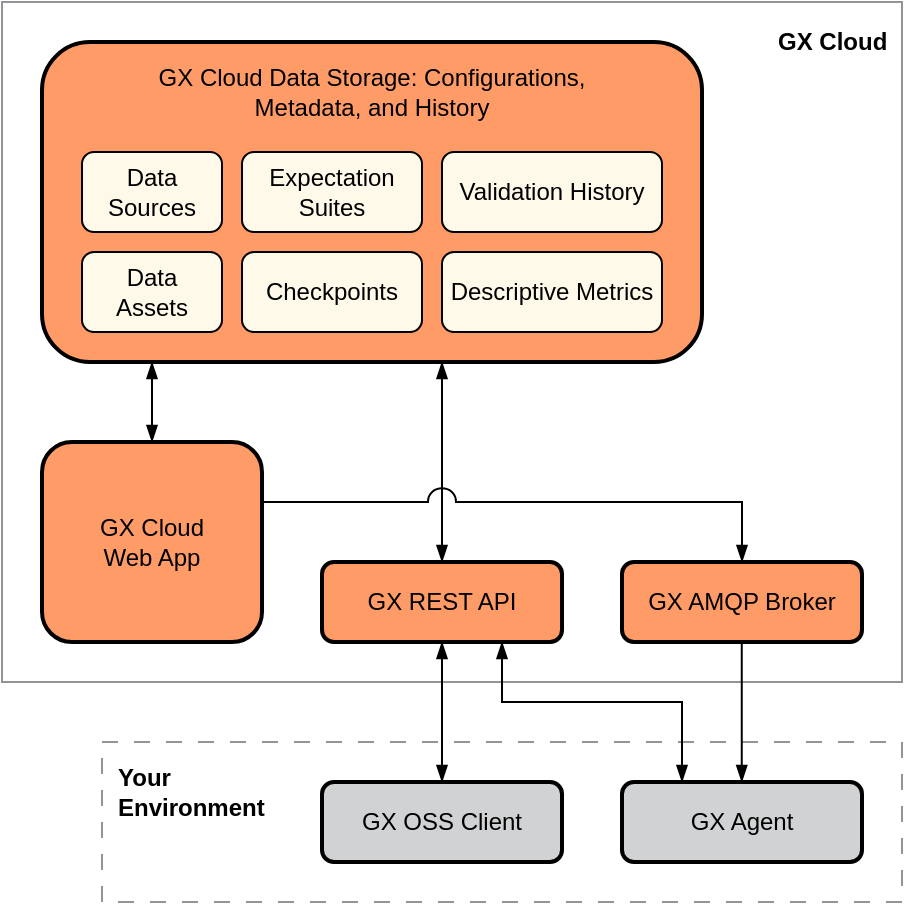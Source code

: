 <mxfile version="22.0.8" type="device" pages="4">
  <diagram id="4rBeRc0VbkWU1G6_L1bp" name="gx-cloud-architecture">
    <mxGraphModel dx="1606" dy="1105" grid="1" gridSize="10" guides="1" tooltips="1" connect="1" arrows="1" fold="1" page="1" pageScale="1" pageWidth="1100" pageHeight="850" math="0" shadow="0">
      <root>
        <mxCell id="0" />
        <mxCell id="1" parent="0" />
        <mxCell id="TUDYuU7qML7kbOazX5dM-1" value="" style="rounded=0;whiteSpace=wrap;html=1;strokeColor=#929497;fillColor=none;dashed=1;perimeterSpacing=0;dashPattern=8 8;" vertex="1" parent="1">
          <mxGeometry x="260" y="410" width="400" height="80" as="geometry" />
        </mxCell>
        <mxCell id="TUDYuU7qML7kbOazX5dM-2" value="" style="rounded=0;whiteSpace=wrap;html=1;strokeColor=#929497;fillColor=none;" vertex="1" parent="1">
          <mxGeometry x="210" y="40" width="450" height="340" as="geometry" />
        </mxCell>
        <mxCell id="TUDYuU7qML7kbOazX5dM-3" value="" style="rounded=1;whiteSpace=wrap;html=1;strokeWidth=2;fillColor=#FF9B67;" vertex="1" parent="1">
          <mxGeometry x="230" y="60" width="330" height="160" as="geometry" />
        </mxCell>
        <mxCell id="TUDYuU7qML7kbOazX5dM-4" value="" style="rounded=1;whiteSpace=wrap;html=1;glass=0;strokeWidth=2;fillColor=#D0D2D3;" vertex="1" parent="1">
          <mxGeometry x="520" y="430" width="120" height="40" as="geometry" />
        </mxCell>
        <mxCell id="TUDYuU7qML7kbOazX5dM-5" value="GX Agent" style="text;html=1;strokeColor=none;fillColor=none;align=center;verticalAlign=middle;whiteSpace=wrap;rounded=0;" vertex="1" parent="1">
          <mxGeometry x="525" y="435" width="110" height="30" as="geometry" />
        </mxCell>
        <mxCell id="TUDYuU7qML7kbOazX5dM-6" value="" style="rounded=1;whiteSpace=wrap;html=1;fillColor=#d0d2d3;strokeWidth=2;" vertex="1" parent="1">
          <mxGeometry x="370" y="430" width="120" height="40" as="geometry" />
        </mxCell>
        <mxCell id="TUDYuU7qML7kbOazX5dM-7" value="GX OSS Client" style="text;html=1;strokeColor=none;fillColor=none;align=center;verticalAlign=middle;whiteSpace=wrap;rounded=0;" vertex="1" parent="1">
          <mxGeometry x="380" y="430" width="100" height="40" as="geometry" />
        </mxCell>
        <mxCell id="TUDYuU7qML7kbOazX5dM-8" value="GX Cloud Data Storage: Configurations, Metadata, and History" style="text;html=1;strokeColor=none;fillColor=none;align=center;verticalAlign=middle;whiteSpace=wrap;rounded=0;" vertex="1" parent="1">
          <mxGeometry x="265" y="60" width="260" height="50" as="geometry" />
        </mxCell>
        <mxCell id="TUDYuU7qML7kbOazX5dM-9" value="" style="rounded=1;whiteSpace=wrap;html=1;strokeWidth=2;fillColor=#FF9B67;" vertex="1" parent="1">
          <mxGeometry x="230" y="260" width="110" height="100" as="geometry" />
        </mxCell>
        <mxCell id="TUDYuU7qML7kbOazX5dM-10" value="GX Cloud&lt;br&gt;Web App" style="text;html=1;strokeColor=none;fillColor=none;align=center;verticalAlign=middle;whiteSpace=wrap;rounded=0;" vertex="1" parent="1">
          <mxGeometry x="235" y="285" width="100" height="50" as="geometry" />
        </mxCell>
        <mxCell id="TUDYuU7qML7kbOazX5dM-11" value="" style="rounded=1;whiteSpace=wrap;html=1;strokeWidth=2;fillColor=#FF9B67;" vertex="1" parent="1">
          <mxGeometry x="370" y="320" width="120" height="40" as="geometry" />
        </mxCell>
        <mxCell id="TUDYuU7qML7kbOazX5dM-12" value="" style="endArrow=blockThin;startArrow=blockThin;html=1;rounded=0;exitX=0.5;exitY=1;exitDx=0;exitDy=0;edgeStyle=orthogonalEdgeStyle;entryX=0.5;entryY=0;entryDx=0;entryDy=0;startFill=1;endFill=1;" edge="1" parent="1" source="TUDYuU7qML7kbOazX5dM-11" target="TUDYuU7qML7kbOazX5dM-6">
          <mxGeometry width="50" height="50" relative="1" as="geometry">
            <mxPoint x="280" y="629.5" as="sourcePoint" />
            <mxPoint x="370" y="430" as="targetPoint" />
            <Array as="points" />
          </mxGeometry>
        </mxCell>
        <mxCell id="TUDYuU7qML7kbOazX5dM-13" value="GX REST API" style="text;html=1;strokeColor=none;fillColor=none;align=center;verticalAlign=middle;whiteSpace=wrap;rounded=0;" vertex="1" parent="1">
          <mxGeometry x="385" y="325" width="90" height="30" as="geometry" />
        </mxCell>
        <mxCell id="TUDYuU7qML7kbOazX5dM-14" value="&lt;b&gt;GX Cloud&lt;/b&gt;" style="text;html=1;strokeColor=none;fillColor=none;align=left;verticalAlign=middle;whiteSpace=wrap;rounded=0;spacing=8;" vertex="1" parent="1">
          <mxGeometry x="590" y="40" width="70" height="40" as="geometry" />
        </mxCell>
        <mxCell id="TUDYuU7qML7kbOazX5dM-15" value="Data Sources" style="rounded=1;whiteSpace=wrap;html=1;fillColor=#fef9e9;" vertex="1" parent="1">
          <mxGeometry x="250" y="115" width="70" height="40" as="geometry" />
        </mxCell>
        <mxCell id="TUDYuU7qML7kbOazX5dM-16" value="Data&lt;br&gt;Assets" style="rounded=1;whiteSpace=wrap;html=1;fillColor=#FEF9E9;" vertex="1" parent="1">
          <mxGeometry x="250" y="165" width="70" height="40" as="geometry" />
        </mxCell>
        <mxCell id="TUDYuU7qML7kbOazX5dM-17" value="Checkpoints" style="rounded=1;whiteSpace=wrap;html=1;fillColor=#FEF9E9;" vertex="1" parent="1">
          <mxGeometry x="330" y="165" width="90" height="40" as="geometry" />
        </mxCell>
        <mxCell id="TUDYuU7qML7kbOazX5dM-18" value="Expectation Suites" style="rounded=1;whiteSpace=wrap;html=1;fillColor=#FEF9E9;" vertex="1" parent="1">
          <mxGeometry x="330" y="115" width="90" height="40" as="geometry" />
        </mxCell>
        <mxCell id="TUDYuU7qML7kbOazX5dM-19" value="Validation History" style="rounded=1;whiteSpace=wrap;html=1;fillColor=#FEF9E9;" vertex="1" parent="1">
          <mxGeometry x="430" y="115" width="110" height="40" as="geometry" />
        </mxCell>
        <mxCell id="TUDYuU7qML7kbOazX5dM-20" value="Descriptive Metrics" style="rounded=1;whiteSpace=wrap;html=1;fillColor=#FEF9E9;" vertex="1" parent="1">
          <mxGeometry x="430" y="165" width="110" height="40" as="geometry" />
        </mxCell>
        <mxCell id="TUDYuU7qML7kbOazX5dM-21" value="" style="rounded=1;whiteSpace=wrap;html=1;strokeWidth=2;fillColor=#FF9B67;" vertex="1" parent="1">
          <mxGeometry x="520" y="320" width="120" height="40" as="geometry" />
        </mxCell>
        <mxCell id="TUDYuU7qML7kbOazX5dM-22" value="GX AMQP Broker" style="text;html=1;strokeColor=none;fillColor=none;align=center;verticalAlign=middle;whiteSpace=wrap;rounded=0;" vertex="1" parent="1">
          <mxGeometry x="525" y="325" width="110" height="30" as="geometry" />
        </mxCell>
        <mxCell id="TUDYuU7qML7kbOazX5dM-23" value="" style="endArrow=blockThin;startArrow=blockThin;html=1;rounded=0;jumpStyle=none;startFill=1;endFill=1;" edge="1" parent="1">
          <mxGeometry width="50" height="50" relative="1" as="geometry">
            <mxPoint x="285" y="220" as="sourcePoint" />
            <mxPoint x="285" y="260" as="targetPoint" />
          </mxGeometry>
        </mxCell>
        <mxCell id="TUDYuU7qML7kbOazX5dM-24" value="" style="endArrow=blockThin;startArrow=blockThin;html=1;rounded=0;jumpStyle=none;endFill=1;startFill=1;" edge="1" parent="1">
          <mxGeometry width="50" height="50" relative="1" as="geometry">
            <mxPoint x="430" y="220" as="sourcePoint" />
            <mxPoint x="430" y="320" as="targetPoint" />
          </mxGeometry>
        </mxCell>
        <mxCell id="TUDYuU7qML7kbOazX5dM-25" value="" style="endArrow=blockThin;startArrow=none;html=1;rounded=0;edgeStyle=orthogonalEdgeStyle;entryX=0.5;entryY=0;entryDx=0;entryDy=0;startFill=0;jumpStyle=arc;jumpSize=14;exitX=1;exitY=0.25;exitDx=0;exitDy=0;endFill=1;" edge="1" parent="1" source="TUDYuU7qML7kbOazX5dM-9" target="TUDYuU7qML7kbOazX5dM-21">
          <mxGeometry width="50" height="50" relative="1" as="geometry">
            <mxPoint x="340" y="285" as="sourcePoint" />
            <mxPoint x="530" y="470" as="targetPoint" />
            <Array as="points">
              <mxPoint x="340" y="290" />
              <mxPoint x="580" y="290" />
            </Array>
          </mxGeometry>
        </mxCell>
        <mxCell id="TUDYuU7qML7kbOazX5dM-26" value="" style="endArrow=blockThin;startArrow=blockThin;html=1;rounded=0;exitX=0.75;exitY=1;exitDx=0;exitDy=0;edgeStyle=orthogonalEdgeStyle;entryX=0.25;entryY=0;entryDx=0;entryDy=0;endFill=1;startFill=1;" edge="1" parent="1" source="TUDYuU7qML7kbOazX5dM-11" target="TUDYuU7qML7kbOazX5dM-4">
          <mxGeometry width="50" height="50" relative="1" as="geometry">
            <mxPoint x="440" y="370" as="sourcePoint" />
            <mxPoint x="510" y="410" as="targetPoint" />
            <Array as="points">
              <mxPoint x="460" y="390" />
              <mxPoint x="550" y="390" />
            </Array>
          </mxGeometry>
        </mxCell>
        <mxCell id="TUDYuU7qML7kbOazX5dM-27" value="&lt;b&gt;Your Environment&lt;/b&gt;" style="text;html=1;strokeColor=none;fillColor=none;align=left;verticalAlign=middle;whiteSpace=wrap;rounded=0;spacing=8;" vertex="1" parent="1">
          <mxGeometry x="260" y="410" width="90" height="50" as="geometry" />
        </mxCell>
        <mxCell id="TUDYuU7qML7kbOazX5dM-28" value="" style="endArrow=blockThin;startArrow=none;html=1;rounded=0;exitX=0.5;exitY=1;exitDx=0;exitDy=0;edgeStyle=orthogonalEdgeStyle;entryX=0.5;entryY=0;entryDx=0;entryDy=0;endFill=1;startFill=0;" edge="1" parent="1">
          <mxGeometry width="50" height="50" relative="1" as="geometry">
            <mxPoint x="579.88" y="360" as="sourcePoint" />
            <mxPoint x="579.88" y="430" as="targetPoint" />
            <Array as="points" />
          </mxGeometry>
        </mxCell>
      </root>
    </mxGraphModel>
  </diagram>
  <diagram id="AdkBUQRsRMOlIh0LbK3u" name="deployment-snowflake">
    <mxGraphModel dx="1606" dy="1105" grid="1" gridSize="10" guides="1" tooltips="1" connect="1" arrows="1" fold="1" page="1" pageScale="1" pageWidth="1100" pageHeight="850" math="0" shadow="0">
      <root>
        <mxCell id="0" />
        <mxCell id="1" parent="0" />
        <mxCell id="T9oxZPr1RcMpwuZcRDzO-29" value="" style="rounded=0;whiteSpace=wrap;html=1;strokeColor=#929497;fillColor=none;perimeterSpacing=0;" vertex="1" parent="1">
          <mxGeometry x="470.01" y="170" width="100" height="140" as="geometry" />
        </mxCell>
        <mxCell id="T9oxZPr1RcMpwuZcRDzO-1" value="" style="rounded=0;whiteSpace=wrap;html=1;strokeColor=#929497;fillColor=none;perimeterSpacing=0;" vertex="1" parent="1">
          <mxGeometry x="280" y="170" width="170" height="140" as="geometry" />
        </mxCell>
        <mxCell id="T9oxZPr1RcMpwuZcRDzO-2" value="" style="rounded=0;whiteSpace=wrap;html=1;strokeColor=#929497;fillColor=none;perimeterSpacing=0;" vertex="1" parent="1">
          <mxGeometry x="295" y="180" width="145" height="95" as="geometry" />
        </mxCell>
        <mxCell id="T9oxZPr1RcMpwuZcRDzO-4" value="" style="rounded=0;whiteSpace=wrap;html=1;strokeColor=#929497;fillColor=none;dashed=1;dashPattern=8 8;" vertex="1" parent="1">
          <mxGeometry x="160" y="20" width="410" height="130" as="geometry" />
        </mxCell>
        <mxCell id="T9oxZPr1RcMpwuZcRDzO-6" value="GX Cloud&lt;br&gt;Web App" style="rounded=1;whiteSpace=wrap;html=1;strokeWidth=2;fillColor=#FF9B67;" vertex="1" parent="1">
          <mxGeometry x="180" y="40" width="110" height="90" as="geometry" />
        </mxCell>
        <mxCell id="T9oxZPr1RcMpwuZcRDzO-7" value="&lt;b&gt;GX Cloud&lt;/b&gt;" style="text;html=1;strokeColor=none;fillColor=none;align=right;verticalAlign=top;whiteSpace=wrap;rounded=0;spacing=0;spacingLeft=6;spacingTop=2;spacingRight=6;" vertex="1" parent="1">
          <mxGeometry x="500.01" y="20" width="70" height="30" as="geometry" />
        </mxCell>
        <mxCell id="T9oxZPr1RcMpwuZcRDzO-8" value="&lt;b&gt;Your Environment&lt;/b&gt;" style="text;html=1;strokeColor=none;fillColor=none;align=left;verticalAlign=bottom;whiteSpace=wrap;rounded=0;spacing=0;spacingTop=2;spacingLeft=6;spacingRight=6;spacingBottom=6;" vertex="1" parent="1">
          <mxGeometry x="280" y="280" width="120" height="30" as="geometry" />
        </mxCell>
        <mxCell id="T9oxZPr1RcMpwuZcRDzO-9" value="Storage" style="rounded=1;whiteSpace=wrap;html=1;strokeWidth=2;fillColor=#FF9B67;" vertex="1" parent="1">
          <mxGeometry x="310" y="40" width="150" height="30" as="geometry" />
        </mxCell>
        <mxCell id="T9oxZPr1RcMpwuZcRDzO-10" value="GX REST API" style="rounded=1;whiteSpace=wrap;html=1;strokeWidth=2;fillColor=#FF9B67;" vertex="1" parent="1">
          <mxGeometry x="310" y="100" width="100" height="30" as="geometry" />
        </mxCell>
        <mxCell id="T9oxZPr1RcMpwuZcRDzO-11" value="" style="shape=cylinder3;whiteSpace=wrap;html=1;boundedLbl=1;backgroundOutline=1;size=15;strokeWidth=2;fillColor=#D0D2D3;" vertex="1" parent="1">
          <mxGeometry x="490.01" y="185" width="60" height="80" as="geometry" />
        </mxCell>
        <mxCell id="T9oxZPr1RcMpwuZcRDzO-12" value="Data Sources" style="text;html=1;strokeColor=none;fillColor=none;align=center;verticalAlign=middle;whiteSpace=wrap;rounded=0;" vertex="1" parent="1">
          <mxGeometry x="490.01" y="225" width="60" height="30" as="geometry" />
        </mxCell>
        <mxCell id="T9oxZPr1RcMpwuZcRDzO-14" value="" style="endArrow=blockThin;startArrow=none;html=1;rounded=0;startFill=0;entryX=1;entryY=0.5;entryDx=0;entryDy=0;edgeStyle=orthogonalEdgeStyle;endFill=1;exitX=0;exitY=0.5;exitDx=0;exitDy=0;exitPerimeter=0;" edge="1" parent="1" source="T9oxZPr1RcMpwuZcRDzO-11" target="T9oxZPr1RcMpwuZcRDzO-27">
          <mxGeometry width="50" height="50" relative="1" as="geometry">
            <mxPoint x="489" y="256" as="sourcePoint" />
            <mxPoint x="255" y="250" as="targetPoint" />
            <Array as="points">
              <mxPoint x="480" y="220" />
              <mxPoint x="480" y="220" />
            </Array>
          </mxGeometry>
        </mxCell>
        <mxCell id="T9oxZPr1RcMpwuZcRDzO-18" value="GX AMQP Broker" style="rounded=1;whiteSpace=wrap;html=1;strokeWidth=2;fillColor=#FF9B67;" vertex="1" parent="1">
          <mxGeometry x="440" y="100" width="110" height="30" as="geometry" />
        </mxCell>
        <mxCell id="T9oxZPr1RcMpwuZcRDzO-19" value="" style="endArrow=blockThin;startArrow=blockThin;html=1;rounded=0;entryX=0.5;entryY=1;entryDx=0;entryDy=0;startFill=1;endFill=1;" edge="1" parent="1">
          <mxGeometry width="50" height="50" relative="1" as="geometry">
            <mxPoint x="235.88" y="196" as="sourcePoint" />
            <mxPoint x="235.88" y="130" as="targetPoint" />
          </mxGeometry>
        </mxCell>
        <mxCell id="T9oxZPr1RcMpwuZcRDzO-21" value="" style="endArrow=blockThin;startArrow=blockThin;html=1;rounded=0;entryX=0.5;entryY=1;entryDx=0;entryDy=0;startFill=1;endFill=1;exitX=0.4;exitY=0.013;exitDx=0;exitDy=0;exitPerimeter=0;" edge="1" parent="1" target="T9oxZPr1RcMpwuZcRDzO-10" source="T9oxZPr1RcMpwuZcRDzO-27">
          <mxGeometry width="50" height="50" relative="1" as="geometry">
            <mxPoint x="360" y="220" as="sourcePoint" />
            <mxPoint x="360" y="140" as="targetPoint" />
          </mxGeometry>
        </mxCell>
        <mxCell id="T9oxZPr1RcMpwuZcRDzO-22" value="" style="endArrow=none;startArrow=blockThin;html=1;rounded=0;startFill=1;endFill=0;exitX=0.75;exitY=0;exitDx=0;exitDy=0;edgeStyle=orthogonalEdgeStyle;entryX=0.5;entryY=1;entryDx=0;entryDy=0;" edge="1" parent="1" source="T9oxZPr1RcMpwuZcRDzO-27" target="T9oxZPr1RcMpwuZcRDzO-18">
          <mxGeometry width="50" height="50" relative="1" as="geometry">
            <mxPoint x="510" y="220" as="sourcePoint" />
            <mxPoint x="510" y="130" as="targetPoint" />
            <Array as="points">
              <mxPoint x="395" y="160" />
              <mxPoint x="495" y="160" />
            </Array>
          </mxGeometry>
        </mxCell>
        <mxCell id="T9oxZPr1RcMpwuZcRDzO-23" value="" style="endArrow=blockThin;html=1;rounded=0;startArrow=blockThin;startFill=1;endFill=1;endSize=3;startSize=3;" edge="1" parent="1">
          <mxGeometry width="50" height="50" relative="1" as="geometry">
            <mxPoint x="290" y="54.88" as="sourcePoint" />
            <mxPoint x="310" y="54.88" as="targetPoint" />
          </mxGeometry>
        </mxCell>
        <mxCell id="T9oxZPr1RcMpwuZcRDzO-24" value="" style="endArrow=blockThin;html=1;rounded=0;startArrow=blockThin;startFill=1;endFill=1;endSize=3;startSize=3;entryX=0.5;entryY=0;entryDx=0;entryDy=0;" edge="1" parent="1" target="T9oxZPr1RcMpwuZcRDzO-10">
          <mxGeometry width="50" height="50" relative="1" as="geometry">
            <mxPoint x="360" y="70" as="sourcePoint" />
            <mxPoint x="320" y="64.88" as="targetPoint" />
          </mxGeometry>
        </mxCell>
        <mxCell id="T9oxZPr1RcMpwuZcRDzO-25" value="" style="endArrow=blockThin;html=1;rounded=0;edgeStyle=orthogonalEdgeStyle;endFill=1;endSize=3;entryX=0.5;entryY=0;entryDx=0;entryDy=0;exitX=1;exitY=0.5;exitDx=0;exitDy=0;jumpStyle=arc;jumpSize=6;" edge="1" parent="1" source="T9oxZPr1RcMpwuZcRDzO-6" target="T9oxZPr1RcMpwuZcRDzO-18">
          <mxGeometry width="50" height="50" relative="1" as="geometry">
            <mxPoint x="610" y="120" as="sourcePoint" />
            <mxPoint x="800" y="90" as="targetPoint" />
          </mxGeometry>
        </mxCell>
        <mxCell id="T9oxZPr1RcMpwuZcRDzO-26" value="&lt;b&gt;Docker&lt;/b&gt;" style="text;html=1;strokeColor=none;fillColor=none;align=left;verticalAlign=bottom;whiteSpace=wrap;rounded=0;spacing=0;spacingTop=2;spacingLeft=6;spacingRight=6;spacingBottom=6;" vertex="1" parent="1">
          <mxGeometry x="295" y="245" width="60" height="30" as="geometry" />
        </mxCell>
        <mxCell id="T9oxZPr1RcMpwuZcRDzO-27" value="GX Agent" style="rounded=1;whiteSpace=wrap;html=1;glass=0;strokeWidth=2;fillColor=#D0D2D3;" vertex="1" parent="1">
          <mxGeometry x="320" y="200" width="100" height="40" as="geometry" />
        </mxCell>
        <mxCell id="T9oxZPr1RcMpwuZcRDzO-28" value="" style="shape=mxgraph.signs.nature.snowflake;html=1;pointerEvents=1;fillColor=#000000;strokeColor=none;verticalLabelPosition=bottom;verticalAlign=top;align=center;" vertex="1" parent="1">
          <mxGeometry x="511.13" y="189" width="17.75" height="20" as="geometry" />
        </mxCell>
        <mxCell id="T9oxZPr1RcMpwuZcRDzO-30" value="&lt;b&gt;Snowflake&lt;/b&gt;" style="text;html=1;strokeColor=none;fillColor=none;align=center;verticalAlign=bottom;whiteSpace=wrap;rounded=0;spacing=0;spacingTop=2;spacingLeft=6;spacingRight=6;spacingBottom=6;" vertex="1" parent="1">
          <mxGeometry x="470" y="280" width="100" height="30" as="geometry" />
        </mxCell>
        <mxCell id="T9oxZPr1RcMpwuZcRDzO-31" value="You" style="sketch=0;aspect=fixed;pointerEvents=1;shadow=0;dashed=0;html=1;strokeColor=none;labelPosition=center;verticalLabelPosition=bottom;verticalAlign=top;align=center;fillColor=#404041;shape=mxgraph.azure.user" vertex="1" parent="1">
          <mxGeometry x="216.2" y="200" width="37.6" height="40" as="geometry" />
        </mxCell>
      </root>
    </mxGraphModel>
  </diagram>
  <diagram name="deployment-gx-oss-local" id="99DBTO8NIz74rKfxcll5">
    <mxGraphModel dx="1606" dy="1105" grid="1" gridSize="10" guides="1" tooltips="1" connect="1" arrows="1" fold="1" page="1" pageScale="1" pageWidth="1100" pageHeight="850" math="0" shadow="0">
      <root>
        <mxCell id="eq-3WCoerHAYVFcHPi5h-0" />
        <mxCell id="eq-3WCoerHAYVFcHPi5h-1" parent="eq-3WCoerHAYVFcHPi5h-0" />
        <mxCell id="oQLRixCJjy86TP2jlr9x-1" value="" style="rounded=0;whiteSpace=wrap;html=1;strokeColor=#929497;fillColor=none;perimeterSpacing=0;" vertex="1" parent="eq-3WCoerHAYVFcHPi5h-1">
          <mxGeometry x="270" y="230" width="410" height="140" as="geometry" />
        </mxCell>
        <mxCell id="oQLRixCJjy86TP2jlr9x-2" value="" style="rounded=0;whiteSpace=wrap;html=1;strokeColor=#929497;fillColor=none;perimeterSpacing=0;" vertex="1" parent="eq-3WCoerHAYVFcHPi5h-1">
          <mxGeometry x="440" y="240" width="140" height="95" as="geometry" />
        </mxCell>
        <mxCell id="oQLRixCJjy86TP2jlr9x-3" value="" style="rounded=0;whiteSpace=wrap;html=1;strokeColor=#929497;fillColor=none;dashed=1;dashPattern=8 8;" vertex="1" parent="eq-3WCoerHAYVFcHPi5h-1">
          <mxGeometry x="160" y="80" width="410" height="130" as="geometry" />
        </mxCell>
        <mxCell id="oQLRixCJjy86TP2jlr9x-4" value="GX Cloud&lt;br&gt;Web App" style="rounded=1;whiteSpace=wrap;html=1;strokeWidth=2;fillColor=#FF9B67;" vertex="1" parent="eq-3WCoerHAYVFcHPi5h-1">
          <mxGeometry x="180" y="100" width="110" height="90" as="geometry" />
        </mxCell>
        <mxCell id="oQLRixCJjy86TP2jlr9x-5" value="&lt;b&gt;GX Cloud&lt;/b&gt;" style="text;html=1;strokeColor=none;fillColor=none;align=right;verticalAlign=top;whiteSpace=wrap;rounded=0;spacing=0;spacingLeft=6;spacingTop=2;spacingRight=6;" vertex="1" parent="eq-3WCoerHAYVFcHPi5h-1">
          <mxGeometry x="500.01" y="80" width="70" height="30" as="geometry" />
        </mxCell>
        <mxCell id="oQLRixCJjy86TP2jlr9x-6" value="&lt;b&gt;Your Environment&lt;/b&gt;" style="text;html=1;strokeColor=none;fillColor=none;align=left;verticalAlign=bottom;whiteSpace=wrap;rounded=0;spacing=0;spacingTop=2;spacingLeft=6;spacingRight=6;spacingBottom=6;" vertex="1" parent="eq-3WCoerHAYVFcHPi5h-1">
          <mxGeometry x="270" y="340" width="120" height="30" as="geometry" />
        </mxCell>
        <mxCell id="oQLRixCJjy86TP2jlr9x-7" value="Storage" style="rounded=1;whiteSpace=wrap;html=1;strokeWidth=2;fillColor=#FF9B67;" vertex="1" parent="eq-3WCoerHAYVFcHPi5h-1">
          <mxGeometry x="310" y="100" width="150" height="30" as="geometry" />
        </mxCell>
        <mxCell id="oQLRixCJjy86TP2jlr9x-8" value="GX REST API" style="rounded=1;whiteSpace=wrap;html=1;strokeWidth=2;fillColor=#FF9B67;" vertex="1" parent="eq-3WCoerHAYVFcHPi5h-1">
          <mxGeometry x="310" y="160" width="100" height="30" as="geometry" />
        </mxCell>
        <mxCell id="oQLRixCJjy86TP2jlr9x-9" value="" style="shape=cylinder3;whiteSpace=wrap;html=1;boundedLbl=1;backgroundOutline=1;size=15;strokeWidth=2;fillColor=#D0D2D3;" vertex="1" parent="eq-3WCoerHAYVFcHPi5h-1">
          <mxGeometry x="600" y="247.5" width="60" height="80" as="geometry" />
        </mxCell>
        <mxCell id="oQLRixCJjy86TP2jlr9x-10" value="Data Sources" style="text;html=1;strokeColor=none;fillColor=none;align=center;verticalAlign=middle;whiteSpace=wrap;rounded=0;" vertex="1" parent="eq-3WCoerHAYVFcHPi5h-1">
          <mxGeometry x="600" y="285" width="60" height="30" as="geometry" />
        </mxCell>
        <mxCell id="oQLRixCJjy86TP2jlr9x-11" value="" style="endArrow=blockThin;startArrow=none;html=1;rounded=0;startFill=0;edgeStyle=orthogonalEdgeStyle;endFill=1;exitX=0;exitY=0.5;exitDx=0;exitDy=0;exitPerimeter=0;entryX=1;entryY=0.5;entryDx=0;entryDy=0;" edge="1" parent="eq-3WCoerHAYVFcHPi5h-1" source="oQLRixCJjy86TP2jlr9x-9" target="oQLRixCJjy86TP2jlr9x-20">
          <mxGeometry width="50" height="50" relative="1" as="geometry">
            <mxPoint x="549" y="316" as="sourcePoint" />
            <mxPoint x="510" y="450" as="targetPoint" />
            <Array as="points">
              <mxPoint x="600" y="280" />
            </Array>
          </mxGeometry>
        </mxCell>
        <mxCell id="oQLRixCJjy86TP2jlr9x-12" value="GX AMQP Broker" style="rounded=1;whiteSpace=wrap;html=1;strokeWidth=2;fillColor=#FF9B67;" vertex="1" parent="eq-3WCoerHAYVFcHPi5h-1">
          <mxGeometry x="440" y="160" width="110" height="30" as="geometry" />
        </mxCell>
        <mxCell id="oQLRixCJjy86TP2jlr9x-13" value="" style="endArrow=blockThin;startArrow=blockThin;html=1;rounded=0;entryX=0.5;entryY=1;entryDx=0;entryDy=0;startFill=1;endFill=1;" edge="1" parent="eq-3WCoerHAYVFcHPi5h-1">
          <mxGeometry width="50" height="50" relative="1" as="geometry">
            <mxPoint x="229.88" y="256" as="sourcePoint" />
            <mxPoint x="229.88" y="190" as="targetPoint" />
          </mxGeometry>
        </mxCell>
        <mxCell id="oQLRixCJjy86TP2jlr9x-14" value="" style="endArrow=blockThin;startArrow=blockThin;html=1;rounded=0;entryX=0.75;entryY=1;entryDx=0;entryDy=0;startFill=1;endFill=1;exitX=0.4;exitY=0.013;exitDx=0;exitDy=0;exitPerimeter=0;edgeStyle=orthogonalEdgeStyle;" edge="1" parent="eq-3WCoerHAYVFcHPi5h-1" source="oQLRixCJjy86TP2jlr9x-20" target="oQLRixCJjy86TP2jlr9x-8">
          <mxGeometry width="50" height="50" relative="1" as="geometry">
            <mxPoint x="360" y="280" as="sourcePoint" />
            <mxPoint x="360" y="200" as="targetPoint" />
            <Array as="points">
              <mxPoint x="500" y="220" />
              <mxPoint x="385" y="220" />
            </Array>
          </mxGeometry>
        </mxCell>
        <mxCell id="oQLRixCJjy86TP2jlr9x-15" value="" style="endArrow=none;startArrow=blockThin;html=1;rounded=0;startFill=1;endFill=0;exitX=0.5;exitY=0;exitDx=0;exitDy=0;edgeStyle=orthogonalEdgeStyle;" edge="1" parent="eq-3WCoerHAYVFcHPi5h-1" source="oQLRixCJjy86TP2jlr9x-20">
          <mxGeometry width="50" height="50" relative="1" as="geometry">
            <mxPoint x="510" y="280" as="sourcePoint" />
            <mxPoint x="510" y="190" as="targetPoint" />
            <Array as="points" />
          </mxGeometry>
        </mxCell>
        <mxCell id="oQLRixCJjy86TP2jlr9x-16" value="" style="endArrow=blockThin;html=1;rounded=0;startArrow=blockThin;startFill=1;endFill=1;endSize=3;startSize=3;" edge="1" parent="eq-3WCoerHAYVFcHPi5h-1">
          <mxGeometry width="50" height="50" relative="1" as="geometry">
            <mxPoint x="290" y="114.88" as="sourcePoint" />
            <mxPoint x="310" y="114.88" as="targetPoint" />
          </mxGeometry>
        </mxCell>
        <mxCell id="oQLRixCJjy86TP2jlr9x-17" value="" style="endArrow=blockThin;html=1;rounded=0;startArrow=blockThin;startFill=1;endFill=1;endSize=3;startSize=3;entryX=0.5;entryY=0;entryDx=0;entryDy=0;" edge="1" parent="eq-3WCoerHAYVFcHPi5h-1" target="oQLRixCJjy86TP2jlr9x-8">
          <mxGeometry width="50" height="50" relative="1" as="geometry">
            <mxPoint x="360" y="130" as="sourcePoint" />
            <mxPoint x="320" y="124.88" as="targetPoint" />
          </mxGeometry>
        </mxCell>
        <mxCell id="oQLRixCJjy86TP2jlr9x-18" value="" style="endArrow=blockThin;html=1;rounded=0;edgeStyle=orthogonalEdgeStyle;endFill=1;endSize=3;exitX=1;exitY=0.5;exitDx=0;exitDy=0;jumpStyle=arc;jumpSize=6;" edge="1" parent="eq-3WCoerHAYVFcHPi5h-1" source="oQLRixCJjy86TP2jlr9x-4">
          <mxGeometry width="50" height="50" relative="1" as="geometry">
            <mxPoint x="610" y="180" as="sourcePoint" />
            <mxPoint x="510" y="160" as="targetPoint" />
            <Array as="points">
              <mxPoint x="510" y="145" />
              <mxPoint x="510" y="160" />
            </Array>
          </mxGeometry>
        </mxCell>
        <mxCell id="oQLRixCJjy86TP2jlr9x-19" value="&lt;b&gt;Docker&lt;/b&gt;" style="text;html=1;strokeColor=none;fillColor=none;align=left;verticalAlign=bottom;whiteSpace=wrap;rounded=0;spacing=0;spacingTop=2;spacingLeft=6;spacingRight=6;spacingBottom=6;" vertex="1" parent="eq-3WCoerHAYVFcHPi5h-1">
          <mxGeometry x="440" y="305" width="60" height="30" as="geometry" />
        </mxCell>
        <mxCell id="oQLRixCJjy86TP2jlr9x-20" value="GX Agent" style="rounded=1;whiteSpace=wrap;html=1;glass=0;strokeWidth=2;fillColor=#D0D2D3;" vertex="1" parent="eq-3WCoerHAYVFcHPi5h-1">
          <mxGeometry x="460" y="260" width="100" height="40" as="geometry" />
        </mxCell>
        <mxCell id="oQLRixCJjy86TP2jlr9x-23" value="You" style="sketch=0;aspect=fixed;pointerEvents=1;shadow=0;dashed=0;html=1;strokeColor=none;labelPosition=center;verticalLabelPosition=bottom;verticalAlign=top;align=center;fillColor=#404041;shape=mxgraph.azure.user" vertex="1" parent="eq-3WCoerHAYVFcHPi5h-1">
          <mxGeometry x="209" y="260" width="37.6" height="40" as="geometry" />
        </mxCell>
        <mxCell id="oQLRixCJjy86TP2jlr9x-24" value="" style="rounded=0;whiteSpace=wrap;html=1;strokeColor=#929497;fillColor=none;perimeterSpacing=0;" vertex="1" parent="eq-3WCoerHAYVFcHPi5h-1">
          <mxGeometry x="290" y="240" width="140" height="95" as="geometry" />
        </mxCell>
        <mxCell id="oQLRixCJjy86TP2jlr9x-25" value="&lt;b&gt;Python&lt;/b&gt;" style="text;html=1;strokeColor=none;fillColor=none;align=left;verticalAlign=bottom;whiteSpace=wrap;rounded=0;spacing=0;spacingTop=2;spacingLeft=6;spacingRight=6;spacingBottom=6;" vertex="1" parent="eq-3WCoerHAYVFcHPi5h-1">
          <mxGeometry x="290" y="305" width="60" height="30" as="geometry" />
        </mxCell>
        <mxCell id="oQLRixCJjy86TP2jlr9x-26" value="GX OSS Client" style="rounded=1;whiteSpace=wrap;html=1;glass=0;strokeWidth=2;fillColor=#D0D2D3;" vertex="1" parent="eq-3WCoerHAYVFcHPi5h-1">
          <mxGeometry x="310" y="260" width="100" height="40" as="geometry" />
        </mxCell>
        <mxCell id="oQLRixCJjy86TP2jlr9x-27" value="" style="endArrow=blockThin;startArrow=blockThin;html=1;rounded=0;startFill=1;endFill=1;exitX=0.5;exitY=0;exitDx=0;exitDy=0;edgeStyle=orthogonalEdgeStyle;" edge="1" parent="eq-3WCoerHAYVFcHPi5h-1">
          <mxGeometry width="50" height="50" relative="1" as="geometry">
            <mxPoint x="359.75" y="260" as="sourcePoint" />
            <mxPoint x="359.75" y="190" as="targetPoint" />
            <Array as="points" />
          </mxGeometry>
        </mxCell>
        <mxCell id="oQLRixCJjy86TP2jlr9x-28" value="" style="endArrow=blockThin;startArrow=blockThin;html=1;rounded=0;startFill=1;endFill=1;edgeStyle=orthogonalEdgeStyle;" edge="1" parent="eq-3WCoerHAYVFcHPi5h-1">
          <mxGeometry width="50" height="50" relative="1" as="geometry">
            <mxPoint x="250" y="280" as="sourcePoint" />
            <mxPoint x="310" y="280" as="targetPoint" />
            <Array as="points" />
          </mxGeometry>
        </mxCell>
      </root>
    </mxGraphModel>
  </diagram>
  <diagram id="6KD0Alq4c7xAnq66J7ub" name="deployment-orchestrator">
    <mxGraphModel dx="1606" dy="1105" grid="1" gridSize="10" guides="1" tooltips="1" connect="1" arrows="1" fold="1" page="1" pageScale="1" pageWidth="1100" pageHeight="850" math="0" shadow="0">
      <root>
        <mxCell id="0" />
        <mxCell id="1" parent="0" />
        <mxCell id="pKo_-XbmdBcV7QkTmMUj-1" value="" style="rounded=0;whiteSpace=wrap;html=1;strokeColor=#929497;fillColor=none;perimeterSpacing=0;" vertex="1" parent="1">
          <mxGeometry x="230" y="230" width="440" height="140" as="geometry" />
        </mxCell>
        <mxCell id="pKo_-XbmdBcV7QkTmMUj-27" value="" style="shape=hexagon;perimeter=hexagonPerimeter2;whiteSpace=wrap;html=1;fixedSize=1;fillColor=none;strokeColor=#929497;" vertex="1" parent="1">
          <mxGeometry x="400" y="240" width="160" height="100" as="geometry" />
        </mxCell>
        <mxCell id="pKo_-XbmdBcV7QkTmMUj-3" value="" style="rounded=0;whiteSpace=wrap;html=1;strokeColor=#929497;fillColor=none;dashed=1;dashPattern=8 8;" vertex="1" parent="1">
          <mxGeometry x="120" y="80" width="410" height="130" as="geometry" />
        </mxCell>
        <mxCell id="pKo_-XbmdBcV7QkTmMUj-4" value="GX Cloud&lt;br&gt;Web App" style="rounded=1;whiteSpace=wrap;html=1;strokeWidth=2;fillColor=#FF9B67;" vertex="1" parent="1">
          <mxGeometry x="140" y="100" width="110" height="90" as="geometry" />
        </mxCell>
        <mxCell id="pKo_-XbmdBcV7QkTmMUj-5" value="&lt;b&gt;GX Cloud&lt;/b&gt;" style="text;html=1;strokeColor=none;fillColor=none;align=right;verticalAlign=top;whiteSpace=wrap;rounded=0;spacing=0;spacingLeft=6;spacingTop=2;spacingRight=6;" vertex="1" parent="1">
          <mxGeometry x="460.01" y="80" width="70" height="30" as="geometry" />
        </mxCell>
        <mxCell id="pKo_-XbmdBcV7QkTmMUj-6" value="&lt;b&gt;Your Environment&lt;/b&gt;" style="text;html=1;strokeColor=none;fillColor=none;align=left;verticalAlign=bottom;whiteSpace=wrap;rounded=0;spacing=0;spacingTop=2;spacingLeft=6;spacingRight=6;spacingBottom=6;" vertex="1" parent="1">
          <mxGeometry x="230" y="340" width="120" height="30" as="geometry" />
        </mxCell>
        <mxCell id="pKo_-XbmdBcV7QkTmMUj-7" value="Storage" style="rounded=1;whiteSpace=wrap;html=1;strokeWidth=2;fillColor=#FF9B67;" vertex="1" parent="1">
          <mxGeometry x="270" y="100" width="150" height="30" as="geometry" />
        </mxCell>
        <mxCell id="pKo_-XbmdBcV7QkTmMUj-8" value="GX REST API" style="rounded=1;whiteSpace=wrap;html=1;strokeWidth=2;fillColor=#FF9B67;" vertex="1" parent="1">
          <mxGeometry x="270" y="160" width="100" height="30" as="geometry" />
        </mxCell>
        <mxCell id="pKo_-XbmdBcV7QkTmMUj-9" value="" style="shape=cylinder3;whiteSpace=wrap;html=1;boundedLbl=1;backgroundOutline=1;size=15;strokeWidth=2;fillColor=#D0D2D3;" vertex="1" parent="1">
          <mxGeometry x="590" y="247.5" width="60" height="80" as="geometry" />
        </mxCell>
        <mxCell id="pKo_-XbmdBcV7QkTmMUj-10" value="Data Sources" style="text;html=1;strokeColor=none;fillColor=none;align=center;verticalAlign=middle;whiteSpace=wrap;rounded=0;" vertex="1" parent="1">
          <mxGeometry x="590" y="285" width="60" height="30" as="geometry" />
        </mxCell>
        <mxCell id="pKo_-XbmdBcV7QkTmMUj-12" value="GX AMQP Broker" style="rounded=1;whiteSpace=wrap;html=1;strokeWidth=2;fillColor=#FF9B67;" vertex="1" parent="1">
          <mxGeometry x="400" y="160" width="110" height="30" as="geometry" />
        </mxCell>
        <mxCell id="pKo_-XbmdBcV7QkTmMUj-13" value="" style="endArrow=blockThin;startArrow=blockThin;html=1;rounded=0;entryX=0.5;entryY=1;entryDx=0;entryDy=0;startFill=1;endFill=1;" edge="1" parent="1">
          <mxGeometry width="50" height="50" relative="1" as="geometry">
            <mxPoint x="190" y="260" as="sourcePoint" />
            <mxPoint x="189.88" y="190" as="targetPoint" />
          </mxGeometry>
        </mxCell>
        <mxCell id="pKo_-XbmdBcV7QkTmMUj-14" value="" style="endArrow=blockThin;startArrow=blockThin;html=1;rounded=0;entryX=0.75;entryY=1;entryDx=0;entryDy=0;startFill=1;endFill=1;exitX=0.5;exitY=0;exitDx=0;exitDy=0;edgeStyle=orthogonalEdgeStyle;" edge="1" parent="1" source="pKo_-XbmdBcV7QkTmMUj-20" target="pKo_-XbmdBcV7QkTmMUj-8">
          <mxGeometry width="50" height="50" relative="1" as="geometry">
            <mxPoint x="320" y="280" as="sourcePoint" />
            <mxPoint x="320" y="200" as="targetPoint" />
            <Array as="points">
              <mxPoint x="480" y="220" />
              <mxPoint x="345" y="220" />
            </Array>
          </mxGeometry>
        </mxCell>
        <mxCell id="pKo_-XbmdBcV7QkTmMUj-16" value="" style="endArrow=blockThin;html=1;rounded=0;startArrow=blockThin;startFill=1;endFill=1;endSize=3;startSize=3;" edge="1" parent="1">
          <mxGeometry width="50" height="50" relative="1" as="geometry">
            <mxPoint x="250" y="114.88" as="sourcePoint" />
            <mxPoint x="270" y="114.88" as="targetPoint" />
          </mxGeometry>
        </mxCell>
        <mxCell id="pKo_-XbmdBcV7QkTmMUj-17" value="" style="endArrow=blockThin;html=1;rounded=0;startArrow=blockThin;startFill=1;endFill=1;endSize=3;startSize=3;entryX=0.5;entryY=0;entryDx=0;entryDy=0;" edge="1" parent="1" target="pKo_-XbmdBcV7QkTmMUj-8">
          <mxGeometry width="50" height="50" relative="1" as="geometry">
            <mxPoint x="320" y="130" as="sourcePoint" />
            <mxPoint x="280" y="124.88" as="targetPoint" />
          </mxGeometry>
        </mxCell>
        <mxCell id="pKo_-XbmdBcV7QkTmMUj-18" value="" style="endArrow=blockThin;html=1;rounded=0;edgeStyle=orthogonalEdgeStyle;endFill=1;endSize=3;entryX=0.5;entryY=0;entryDx=0;entryDy=0;exitX=1;exitY=0.5;exitDx=0;exitDy=0;jumpStyle=arc;jumpSize=6;" edge="1" parent="1" source="pKo_-XbmdBcV7QkTmMUj-4" target="pKo_-XbmdBcV7QkTmMUj-12">
          <mxGeometry width="50" height="50" relative="1" as="geometry">
            <mxPoint x="570" y="180" as="sourcePoint" />
            <mxPoint x="760" y="150" as="targetPoint" />
          </mxGeometry>
        </mxCell>
        <mxCell id="pKo_-XbmdBcV7QkTmMUj-19" value="&lt;b&gt;Orchestrator&lt;/b&gt;" style="text;html=1;strokeColor=none;fillColor=none;align=center;verticalAlign=bottom;whiteSpace=wrap;rounded=0;spacing=0;spacingTop=2;spacingLeft=6;spacingRight=6;spacingBottom=6;" vertex="1" parent="1">
          <mxGeometry x="420" y="310" width="120" height="30" as="geometry" />
        </mxCell>
        <mxCell id="pKo_-XbmdBcV7QkTmMUj-20" value="GX OSS Client" style="rounded=1;whiteSpace=wrap;html=1;glass=0;strokeWidth=2;fillColor=#D0D2D3;" vertex="1" parent="1">
          <mxGeometry x="430" y="267.5" width="100" height="40" as="geometry" />
        </mxCell>
        <mxCell id="pKo_-XbmdBcV7QkTmMUj-21" value="You" style="sketch=0;aspect=fixed;pointerEvents=1;shadow=0;dashed=0;html=1;strokeColor=none;labelPosition=center;verticalLabelPosition=bottom;verticalAlign=top;align=center;fillColor=#404041;shape=mxgraph.azure.user" vertex="1" parent="1">
          <mxGeometry x="169" y="265.5" width="37.6" height="40" as="geometry" />
        </mxCell>
        <mxCell id="pKo_-XbmdBcV7QkTmMUj-22" value="" style="rounded=0;whiteSpace=wrap;html=1;strokeColor=#929497;fillColor=none;perimeterSpacing=0;" vertex="1" parent="1">
          <mxGeometry x="250" y="240" width="140" height="100" as="geometry" />
        </mxCell>
        <mxCell id="pKo_-XbmdBcV7QkTmMUj-23" value="&lt;b&gt;Python&lt;/b&gt;" style="text;html=1;strokeColor=none;fillColor=none;align=left;verticalAlign=bottom;whiteSpace=wrap;rounded=0;spacing=0;spacingTop=2;spacingLeft=6;spacingRight=6;spacingBottom=6;" vertex="1" parent="1">
          <mxGeometry x="250" y="310" width="60" height="30" as="geometry" />
        </mxCell>
        <mxCell id="pKo_-XbmdBcV7QkTmMUj-24" value="GX OSS Client" style="rounded=1;whiteSpace=wrap;html=1;glass=0;strokeWidth=2;fillColor=#D0D2D3;" vertex="1" parent="1">
          <mxGeometry x="270" y="267.5" width="100" height="40" as="geometry" />
        </mxCell>
        <mxCell id="pKo_-XbmdBcV7QkTmMUj-25" value="" style="endArrow=blockThin;startArrow=blockThin;html=1;rounded=0;startFill=1;endFill=1;exitX=0.5;exitY=0;exitDx=0;exitDy=0;edgeStyle=orthogonalEdgeStyle;" edge="1" parent="1" source="pKo_-XbmdBcV7QkTmMUj-24">
          <mxGeometry width="50" height="50" relative="1" as="geometry">
            <mxPoint x="319.75" y="260" as="sourcePoint" />
            <mxPoint x="319.75" y="190" as="targetPoint" />
            <Array as="points" />
          </mxGeometry>
        </mxCell>
        <mxCell id="pKo_-XbmdBcV7QkTmMUj-26" value="" style="endArrow=blockThin;startArrow=blockThin;html=1;rounded=0;startFill=1;endFill=1;edgeStyle=orthogonalEdgeStyle;" edge="1" parent="1">
          <mxGeometry width="50" height="50" relative="1" as="geometry">
            <mxPoint x="210" y="287.25" as="sourcePoint" />
            <mxPoint x="270" y="287.25" as="targetPoint" />
            <Array as="points" />
          </mxGeometry>
        </mxCell>
        <mxCell id="pKo_-XbmdBcV7QkTmMUj-29" value="" style="endArrow=none;startArrow=blockThin;html=1;rounded=0;startFill=1;endFill=0;" edge="1" parent="1">
          <mxGeometry width="50" height="50" relative="1" as="geometry">
            <mxPoint x="530.01" y="289.88" as="sourcePoint" />
            <mxPoint x="590.01" y="289.88" as="targetPoint" />
          </mxGeometry>
        </mxCell>
      </root>
    </mxGraphModel>
  </diagram>
</mxfile>

